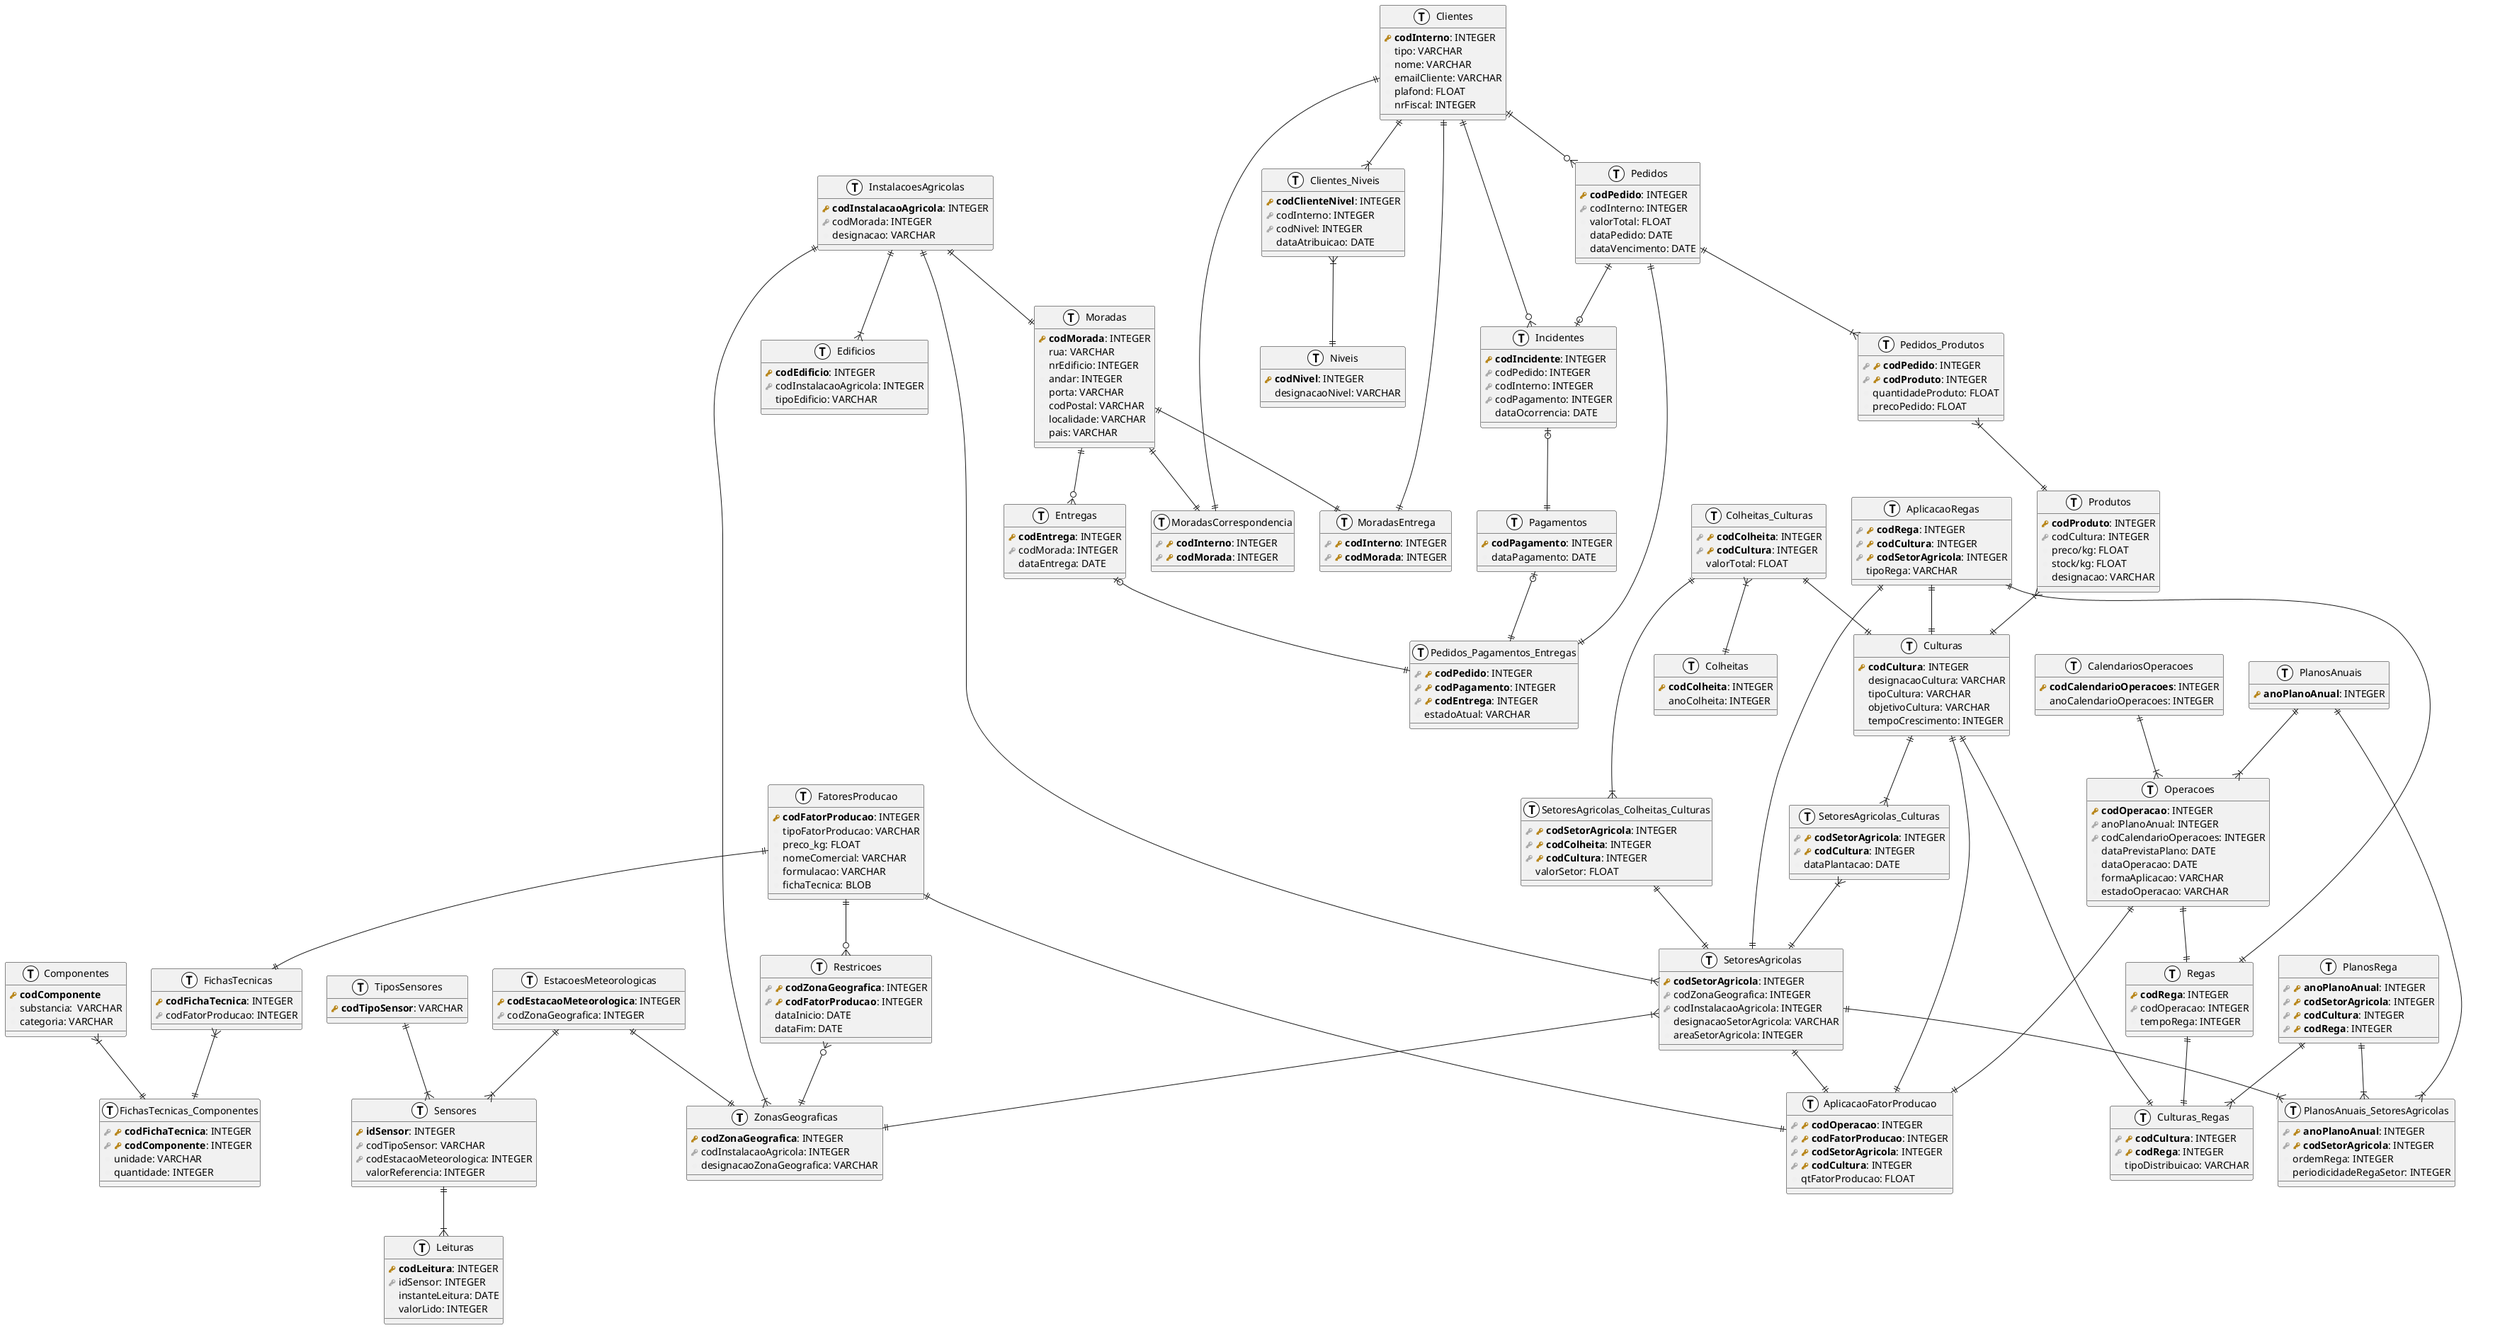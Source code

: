 @startuml
!define primary_key(x) <b><color:#b8861b><&key></color> x</b>
!define foreign_key(x) <color:#aaaaaa><&key></color> x
!define column(x) <color:#efefef><&media-record></color> x
!define table(x) entity x << (T, white) >>

' Zero or One	|o--
' Exactly One	||--
' Zero or Many	}o--
' One or Many	}|--

table( ZonasGeograficas ) {
    primary_key( codZonaGeografica ): INTEGER
    foreign_key( codInstalacaoAgricola ): INTEGER
    column( designacaoZonaGeografica ): VARCHAR
}

table( EstacoesMeteorologicas ) {
    primary_key( codEstacaoMeteorologica ): INTEGER
    foreign_key( codZonaGeografica ): INTEGER
}

table( Sensores ) {
    primary_key( idSensor ): INTEGER
    foreign_key(codTipoSensor): VARCHAR
    foreign_key( codEstacaoMeteorologica ): INTEGER
    column( valorReferencia ): INTEGER
}

table( TiposSensores ) {
    primary_key( codTipoSensor ): VARCHAR
}

table( Leituras ) {
    primary_key( codLeitura ): INTEGER
    foreign_key( idSensor ): INTEGER
    column( instanteLeitura ): DATE
    column( valorLido ): INTEGER
}

table( FatoresProducao ) {
    primary_key( codFatorProducao ): INTEGER
    column( tipoFatorProducao ): VARCHAR
    column( preco_kg ): FLOAT
    column( nomeComercial ): VARCHAR
    column( formulacao ): VARCHAR
    column( fichaTecnica ): BLOB
}

table( Restricoes ) {
    foreign_key(primary_key( codZonaGeografica )): INTEGER
    foreign_key(primary_key( codFatorProducao )): INTEGER
    column( dataInicio ): DATE
    column( dataFim ): DATE
}

table( AplicacaoFatorProducao ) {
    foreign_key(primary_key( codOperacao )): INTEGER
    foreign_key(primary_key( codFatorProducao )): INTEGER
    foreign_key(primary_key( codSetorAgricola )): INTEGER
    foreign_key(primary_key( codCultura )): INTEGER
    column( qtFatorProducao ): FLOAT
}

table( SetoresAgricolas ) {
    primary_key( codSetorAgricola ): INTEGER
    foreign_key( codZonaGeografica ): INTEGER
    foreign_key( codInstalacaoAgricola ): INTEGER
    column( designacaoSetorAgricola ): VARCHAR
    column( areaSetorAgricola ): INTEGER
}

table( Operacoes ) {
    primary_key( codOperacao ): INTEGER
    foreign_key( anoPlanoAnual ): INTEGER
    foreign_key( codCalendarioOperacoes ): INTEGER
    column( dataPrevistaPlano ): DATE
    column( dataOperacao ): DATE
    column( formaAplicacao ): VARCHAR
    column( estadoOperacao ): VARCHAR
}

table( Culturas ) {
    primary_key( codCultura ): INTEGER
    column( designacaoCultura ): VARCHAR
    column( tipoCultura ): VARCHAR
    column( objetivoCultura ): VARCHAR
    column( tempoCrescimento ): INTEGER
}

table( SetoresAgricolas_Culturas ) {
    foreign_key(primary_key( codSetorAgricola )): INTEGER
    foreign_key(primary_key( codCultura )): INTEGER
    column( dataPlantacao ): DATE
}

table( PlanosAnuais ) {
    primary_key( anoPlanoAnual ): INTEGER
}

table( CalendariosOperacoes ) {
    primary_key( codCalendarioOperacoes ): INTEGER
    column( anoCalendarioOperacoes ): INTEGER

}

table( Regas ) {
    primary_key( codRega ): INTEGER
    foreign_key( codOperacao ): INTEGER
    column( tempoRega ): INTEGER
}

table( AplicacaoRegas ){
     foreign_key(primary_key( codRega )): INTEGER
     foreign_key(primary_key( codCultura )): INTEGER
     foreign_key(primary_key( codSetorAgricola )): INTEGER
     column( tipoRega ): VARCHAR
}

table( PlanosRega ) {
   foreign_key(primary_key( anoPlanoAnual )): INTEGER
   foreign_key( primary_key( codSetorAgricola )): INTEGER
   foreign_key(primary_key( codCultura )): INTEGER
   foreign_key(primary_key( codRega )): INTEGER
}

table( PlanosAnuais_SetoresAgricolas ){
    foreign_key(primary_key( anoPlanoAnual )): INTEGER
    foreign_key( primary_key( codSetorAgricola )): INTEGER
    column( ordemRega ): INTEGER
    column( periodicidadeRegaSetor ): INTEGER
}

table( Culturas_Regas ){
    foreign_key(primary_key( codCultura )): INTEGER
    foreign_key(primary_key( codRega )): INTEGER
    column( tipoDistribuicao ): VARCHAR
}

table( Colheitas ) {
    primary_key( codColheita ): INTEGER
    column( anoColheita ): INTEGER
}

table( SetoresAgricolas_Colheitas_Culturas ) {
    foreign_key(primary_key( codSetorAgricola )): INTEGER
    foreign_key(primary_key( codColheita )): INTEGER
    foreign_key(primary_key( codCultura )): INTEGER
    column( valorSetor ): FLOAT
}

table( Produtos ) {
    primary_key( codProduto ): INTEGER
    foreign_key( codCultura ): INTEGER
    'foreign_key( codColheita ): INTEGER
    column( preco/kg ): FLOAT
    column( stock/kg ): FLOAT
    column( designacao ): VARCHAR
}

table( Colheitas_Culturas ){
    foreign_key(primary_key( codColheita )): INTEGER
    foreign_key(primary_key( codCultura )): INTEGER
    column( valorTotal ): FLOAT
}

table( Pedidos_Produtos ) {
    foreign_key(primary_key( codPedido )): INTEGER
    foreign_key( primary_key( codProduto )): INTEGER
    column( quantidadeProduto ): FLOAT
    column( precoPedido ): FLOAT
}

table( Pedidos ) {
    primary_key( codPedido ): INTEGER
    foreign_key( codInterno ): INTEGER
    column( valorTotal ): FLOAT
    column( dataPedido ): DATE
    column( dataVencimento ): DATE
}

table( Entregas ) {
    primary_key( codEntrega ): INTEGER
    foreign_key( codMorada ): INTEGER
    column( dataEntrega ): DATE
}

table( Incidentes ) {
    primary_key( codIncidente ): INTEGER
    foreign_key( codPedido ): INTEGER
    foreign_key( codInterno ): INTEGER
    foreign_key( codPagamento ): INTEGER
    column( dataOcorrencia ): DATE
}

table( Clientes ) {
    primary_key( codInterno ): INTEGER
    column( tipo ): VARCHAR
    column( nome ): VARCHAR
    column( emailCliente ): VARCHAR
    column( plafond ): FLOAT
    column( nrFiscal ): INTEGER
}

table( MoradasEntrega ) {
    foreign_key(primary_key( codInterno )): INTEGER
    foreign_key( primary_key( codMorada )): INTEGER
}

table( MoradasCorrespondencia ) {
    foreign_key(primary_key( codInterno )): INTEGER
    foreign_key( primary_key( codMorada )): INTEGER
}

table( Moradas ) {
    primary_key( codMorada ): INTEGER
    column( rua ): VARCHAR
    column( nrEdificio ): INTEGER
    column( andar ): INTEGER
    column( porta ): VARCHAR
    column( codPostal ): VARCHAR
    column( localidade ): VARCHAR
    column( pais ): VARCHAR
}

table( Niveis ) {
    primary_key( codNivel ): INTEGER
    column( designacaoNivel ): VARCHAR
}

table( Clientes_Niveis ) {
    primary_key( codClienteNivel ): INTEGER
    foreign_key( codInterno ): INTEGER
    foreign_key( codNivel ): INTEGER
    column( dataAtribuicao ): DATE
}

table( Pagamentos ) {
    primary_key( codPagamento ): INTEGER
    column( dataPagamento ): DATE
}

table( Pedidos_Pagamentos_Entregas ) {
    foreign_key( primary_key( codPedido )): INTEGER
    foreign_key( primary_key( codPagamento )): INTEGER
    foreign_key( primary_key( codEntrega )): INTEGER
    column( estadoAtual ): VARCHAR
}

table( InstalacoesAgricolas ) {
    primary_key( codInstalacaoAgricola ): INTEGER
    foreign_key( codMorada ): INTEGER
    column( designacao ): VARCHAR
}

table( Edificios ) {
    primary_key( codEdificio ): INTEGER
    foreign_key( codInstalacaoAgricola ): INTEGER
    column( tipoEdificio ): VARCHAR
}

table( FichasTecnicas ) {
    primary_key( codFichaTecnica ): INTEGER
    foreign_key( codFatorProducao ): INTEGER
}

table( Componentes ) {
    primary_key( codComponente )
    column( substancia ):  VARCHAR
    column( categoria ): VARCHAR
}

table( FichasTecnicas_Componentes ){
    foreign_key( primary_key( codFichaTecnica )): INTEGER
    foreign_key( primary_key( codComponente )): INTEGER
    column( unidade ): VARCHAR
    column( quantidade ): INTEGER
}

' cardinalidades
Clientes ||--o{ Incidentes
Clientes ||--o{ Pedidos
InstalacoesAgricolas ||--|{ Edificios
Clientes ||--|{ Clientes_Niveis
Clientes_Niveis }|--|| Niveis
InstalacoesAgricolas ||--|{ SetoresAgricolas
Culturas ||--|{ SetoresAgricolas_Culturas
SetoresAgricolas_Culturas }|--|| SetoresAgricolas
Pedidos ||--|{ Pedidos_Produtos
Pedidos_Produtos }|--|| Produtos
EstacoesMeteorologicas ||--|| ZonasGeograficas
EstacoesMeteorologicas ||--|{ Sensores
TiposSensores ||--|{ Sensores
Sensores ||--|{ Leituras
Pedidos ||--o| Incidentes
Moradas ||--o{ Entregas
Pedidos ||--|| Pedidos_Pagamentos_Entregas
Pagamentos |o--|| Pedidos_Pagamentos_Entregas
Entregas |o--|| Pedidos_Pagamentos_Entregas
Produtos }|--|| Culturas
Operacoes ||--|| Regas
CalendariosOperacoes ||--|{ Operacoes
FatoresProducao ||--o{ Restricoes
Restricoes }o--|| ZonasGeograficas
Incidentes |o--|| Pagamentos
SetoresAgricolas }|--|| ZonasGeograficas
PlanosAnuais ||--|{ Operacoes
FatoresProducao ||--|| AplicacaoFatorProducao
Culturas ||--|| AplicacaoFatorProducao
Operacoes ||--|| AplicacaoFatorProducao
SetoresAgricolas ||--|| AplicacaoFatorProducao
Moradas ||--|| MoradasEntrega
Clientes ||--|| MoradasEntrega
Moradas ||--|| MoradasCorrespondencia
Clientes ||--|| MoradasCorrespondencia
AplicacaoRegas ||--|| Culturas
AplicacaoRegas ||--|| SetoresAgricolas
AplicacaoRegas ||--|| Regas
PlanosAnuais ||--|{ PlanosAnuais_SetoresAgricolas
SetoresAgricolas ||--|{ PlanosAnuais_SetoresAgricolas
Culturas ||--|| Culturas_Regas
Regas ||--|| Culturas_Regas
PlanosRega ||--|{ Culturas_Regas
PlanosRega ||--|{ PlanosAnuais_SetoresAgricolas
SetoresAgricolas_Colheitas_Culturas ||--|| SetoresAgricolas
Colheitas_Culturas }|--|| Colheitas
Colheitas_Culturas ||--|| Culturas
Colheitas_Culturas ||--|{ SetoresAgricolas_Colheitas_Culturas
' Produtos }|--|| Colheitas_Culturas
InstalacoesAgricolas ||--|{ ZonasGeograficas
InstalacoesAgricolas ||--|| Moradas
FatoresProducao ||--|| FichasTecnicas
FichasTecnicas }|--|| FichasTecnicas_Componentes
Componentes }|--|| FichasTecnicas_Componentes

@enduml